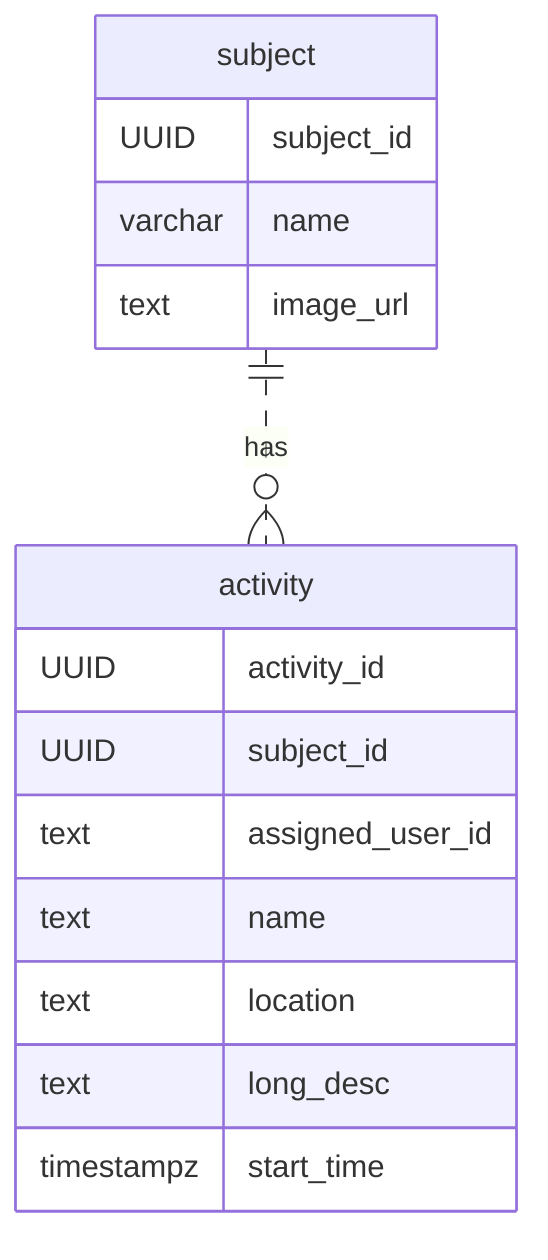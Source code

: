 erDiagram
    subject {
        UUID subject_id
        varchar name
        text image_url
    }
    activity {
        UUID activity_id
        UUID subject_id
        text assigned_user_id
        text name
        text location
        text long_desc
        timestampz start_time
    }
    subject ||..o{ activity : has